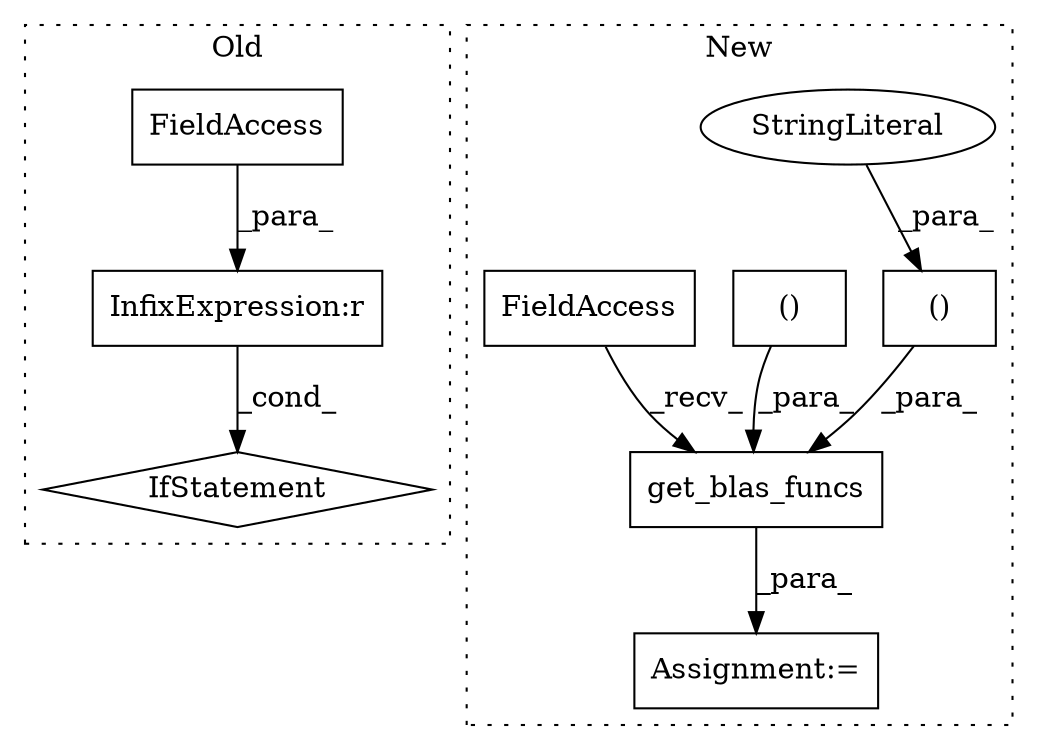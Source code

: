 digraph G {
subgraph cluster0 {
1 [label="IfStatement" a="25" s="2929,2957" l="4,2" shape="diamond"];
6 [label="InfixExpression:r" a="27" s="2940" l="4" shape="box"];
8 [label="FieldAccess" a="22" s="2933" l="7" shape="box"];
label = "Old";
style="dotted";
}
subgraph cluster1 {
2 [label="get_blas_funcs" a="32" s="2930,3010" l="24,2" shape="box"];
3 [label="()" a="106" s="2954" l="30" shape="box"];
4 [label="StringLiteral" a="45" s="2978" l="6" shape="ellipse"];
5 [label="()" a="106" s="2995" l="15" shape="box"];
7 [label="FieldAccess" a="22" s="2917" l="12" shape="box"];
9 [label="Assignment:=" a="7" s="2915" l="2" shape="box"];
label = "New";
style="dotted";
}
2 -> 9 [label="_para_"];
3 -> 2 [label="_para_"];
4 -> 3 [label="_para_"];
5 -> 2 [label="_para_"];
6 -> 1 [label="_cond_"];
7 -> 2 [label="_recv_"];
8 -> 6 [label="_para_"];
}